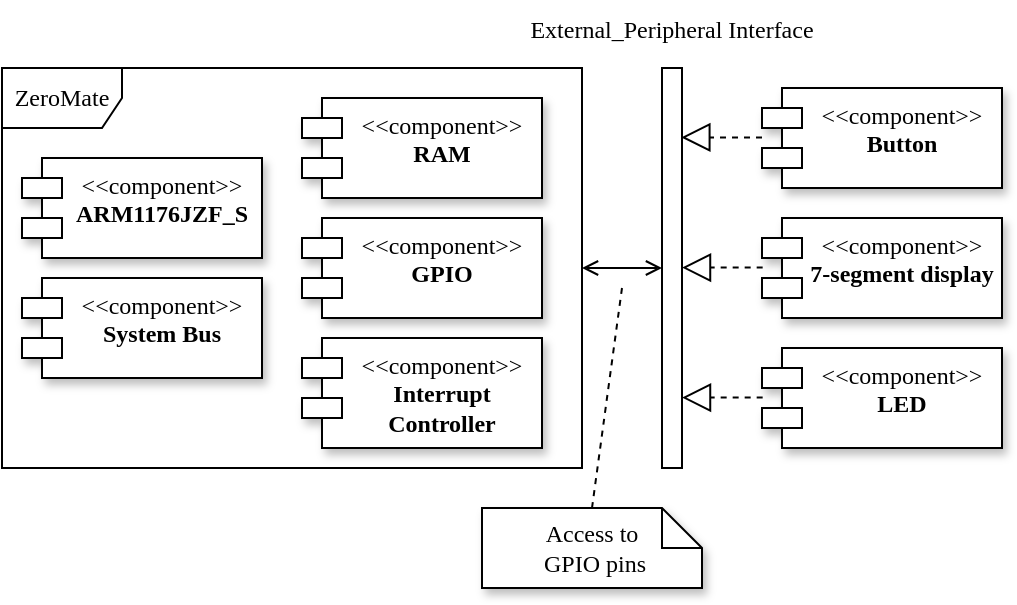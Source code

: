<mxfile version="21.6.8" type="device">
  <diagram name="Page-1" id="JiNAABkAr08de9JiWgLx">
    <mxGraphModel dx="915" dy="669" grid="1" gridSize="10" guides="1" tooltips="1" connect="1" arrows="1" fold="1" page="1" pageScale="1" pageWidth="850" pageHeight="1100" math="0" shadow="0">
      <root>
        <mxCell id="0" />
        <mxCell id="1" parent="0" />
        <mxCell id="XMsUY44TfDVh9V_akPgO-1" value="ZeroMate" style="shape=umlFrame;whiteSpace=wrap;html=1;pointerEvents=0;fontFamily=Computer Modern;" parent="1" vertex="1">
          <mxGeometry x="170" y="100" width="290" height="200" as="geometry" />
        </mxCell>
        <mxCell id="XMsUY44TfDVh9V_akPgO-2" value="&amp;lt;&amp;lt;component&amp;gt;&amp;gt;&lt;br&gt;&lt;b&gt;RAM&lt;/b&gt;" style="shape=module;align=left;spacingLeft=20;align=center;verticalAlign=top;whiteSpace=wrap;html=1;fontFamily=Computer Modern;shadow=1;" parent="1" vertex="1">
          <mxGeometry x="320" y="115" width="120" height="50" as="geometry" />
        </mxCell>
        <mxCell id="XMsUY44TfDVh9V_akPgO-3" value="&amp;lt;&amp;lt;component&amp;gt;&amp;gt;&lt;br&gt;&lt;b&gt;GPIO&lt;/b&gt;" style="shape=module;align=left;spacingLeft=20;align=center;verticalAlign=top;whiteSpace=wrap;html=1;fontFamily=Computer Modern;shadow=1;" parent="1" vertex="1">
          <mxGeometry x="320" y="175" width="120" height="50" as="geometry" />
        </mxCell>
        <mxCell id="XMsUY44TfDVh9V_akPgO-4" value="&amp;lt;&amp;lt;component&amp;gt;&amp;gt;&lt;br&gt;&lt;b&gt;Interrupt Controller&lt;/b&gt;" style="shape=module;align=left;spacingLeft=20;align=center;verticalAlign=top;whiteSpace=wrap;html=1;fontFamily=Computer Modern;shadow=1;" parent="1" vertex="1">
          <mxGeometry x="320" y="235" width="120" height="55" as="geometry" />
        </mxCell>
        <mxCell id="XMsUY44TfDVh9V_akPgO-5" value="&amp;lt;&amp;lt;component&amp;gt;&amp;gt;&lt;br&gt;&lt;b&gt;ARM1176JZF_S&lt;/b&gt;" style="shape=module;align=left;spacingLeft=20;align=center;verticalAlign=top;whiteSpace=wrap;html=1;fontFamily=Computer Modern;shadow=1;" parent="1" vertex="1">
          <mxGeometry x="180" y="145" width="120" height="50" as="geometry" />
        </mxCell>
        <mxCell id="XMsUY44TfDVh9V_akPgO-6" value="" style="html=1;points=[];perimeter=orthogonalPerimeter;outlineConnect=0;targetShapes=umlLifeline;portConstraint=eastwest;newEdgeStyle={&quot;edgeStyle&quot;:&quot;elbowEdgeStyle&quot;,&quot;elbow&quot;:&quot;vertical&quot;,&quot;curved&quot;:0,&quot;rounded&quot;:0};" parent="1" vertex="1">
          <mxGeometry x="500" y="100" width="10" height="200" as="geometry" />
        </mxCell>
        <mxCell id="XMsUY44TfDVh9V_akPgO-7" value="" style="endArrow=open;startArrow=open;html=1;rounded=0;startFill=0;endFill=0;" parent="1" target="XMsUY44TfDVh9V_akPgO-6" edge="1">
          <mxGeometry width="100" height="100" relative="1" as="geometry">
            <mxPoint x="460" y="200" as="sourcePoint" />
            <mxPoint x="560" y="100" as="targetPoint" />
          </mxGeometry>
        </mxCell>
        <mxCell id="XMsUY44TfDVh9V_akPgO-8" value="External_Peripheral Interface" style="text;html=1;strokeColor=none;fillColor=none;align=center;verticalAlign=middle;whiteSpace=wrap;rounded=0;fontFamily=Computer Modern;" parent="1" vertex="1">
          <mxGeometry x="416.25" y="66" width="177.5" height="30" as="geometry" />
        </mxCell>
        <mxCell id="XMsUY44TfDVh9V_akPgO-9" value="&amp;lt;&amp;lt;component&amp;gt;&amp;gt;&lt;br&gt;&lt;b&gt;Button&lt;/b&gt;" style="shape=module;align=left;spacingLeft=20;align=center;verticalAlign=top;whiteSpace=wrap;html=1;fontFamily=Computer Modern;shadow=1;" parent="1" vertex="1">
          <mxGeometry x="550" y="110" width="120" height="50" as="geometry" />
        </mxCell>
        <mxCell id="XMsUY44TfDVh9V_akPgO-10" value="&amp;lt;&amp;lt;component&amp;gt;&amp;gt;&lt;br&gt;&lt;b&gt;7-segment display&lt;/b&gt;" style="shape=module;align=left;spacingLeft=20;align=center;verticalAlign=top;whiteSpace=wrap;html=1;fontFamily=Computer Modern;shadow=1;" parent="1" vertex="1">
          <mxGeometry x="550" y="175" width="120" height="50" as="geometry" />
        </mxCell>
        <mxCell id="XMsUY44TfDVh9V_akPgO-11" value="&amp;lt;&amp;lt;component&amp;gt;&amp;gt;&lt;br&gt;&lt;b&gt;LED&lt;/b&gt;" style="shape=module;align=left;spacingLeft=20;align=center;verticalAlign=top;whiteSpace=wrap;html=1;fontFamily=Computer Modern;shadow=1;" parent="1" vertex="1">
          <mxGeometry x="550" y="240" width="120" height="50" as="geometry" />
        </mxCell>
        <mxCell id="XMsUY44TfDVh9V_akPgO-17" value="&amp;lt;&amp;lt;component&amp;gt;&amp;gt;&lt;br&gt;&lt;b&gt;System Bus&lt;/b&gt;" style="shape=module;align=left;spacingLeft=20;align=center;verticalAlign=top;whiteSpace=wrap;html=1;fontFamily=Computer Modern;shadow=1;" parent="1" vertex="1">
          <mxGeometry x="180" y="205" width="120" height="50" as="geometry" />
        </mxCell>
        <mxCell id="XMsUY44TfDVh9V_akPgO-18" value="Access to&lt;br&gt;&amp;nbsp;GPIO pins" style="shape=note;size=20;whiteSpace=wrap;html=1;fontFamily=Computer Modern;shadow=1;" parent="1" vertex="1">
          <mxGeometry x="410" y="320" width="110" height="40" as="geometry" />
        </mxCell>
        <mxCell id="XMsUY44TfDVh9V_akPgO-19" value="" style="endArrow=none;dashed=1;html=1;rounded=0;entryX=0.5;entryY=0;entryDx=0;entryDy=0;entryPerimeter=0;" parent="1" target="XMsUY44TfDVh9V_akPgO-18" edge="1">
          <mxGeometry width="50" height="50" relative="1" as="geometry">
            <mxPoint x="480" y="210" as="sourcePoint" />
            <mxPoint x="360" y="360" as="targetPoint" />
          </mxGeometry>
        </mxCell>
        <mxCell id="XEhkOdF-6lmlVC6P4f6Q-1" value="" style="endArrow=block;dashed=1;endFill=0;endSize=12;html=1;rounded=0;" edge="1" parent="1">
          <mxGeometry width="160" relative="1" as="geometry">
            <mxPoint x="550.003" y="134.71" as="sourcePoint" />
            <mxPoint x="509.67" y="134.71" as="targetPoint" />
          </mxGeometry>
        </mxCell>
        <mxCell id="XEhkOdF-6lmlVC6P4f6Q-2" value="" style="endArrow=block;dashed=1;endFill=0;endSize=12;html=1;rounded=0;" edge="1" parent="1">
          <mxGeometry width="160" relative="1" as="geometry">
            <mxPoint x="550.333" y="199.8" as="sourcePoint" />
            <mxPoint x="510.0" y="199.8" as="targetPoint" />
          </mxGeometry>
        </mxCell>
        <mxCell id="XEhkOdF-6lmlVC6P4f6Q-3" value="" style="endArrow=block;dashed=1;endFill=0;endSize=12;html=1;rounded=0;" edge="1" parent="1">
          <mxGeometry width="160" relative="1" as="geometry">
            <mxPoint x="550.333" y="264.8" as="sourcePoint" />
            <mxPoint x="510" y="264.8" as="targetPoint" />
          </mxGeometry>
        </mxCell>
      </root>
    </mxGraphModel>
  </diagram>
</mxfile>
